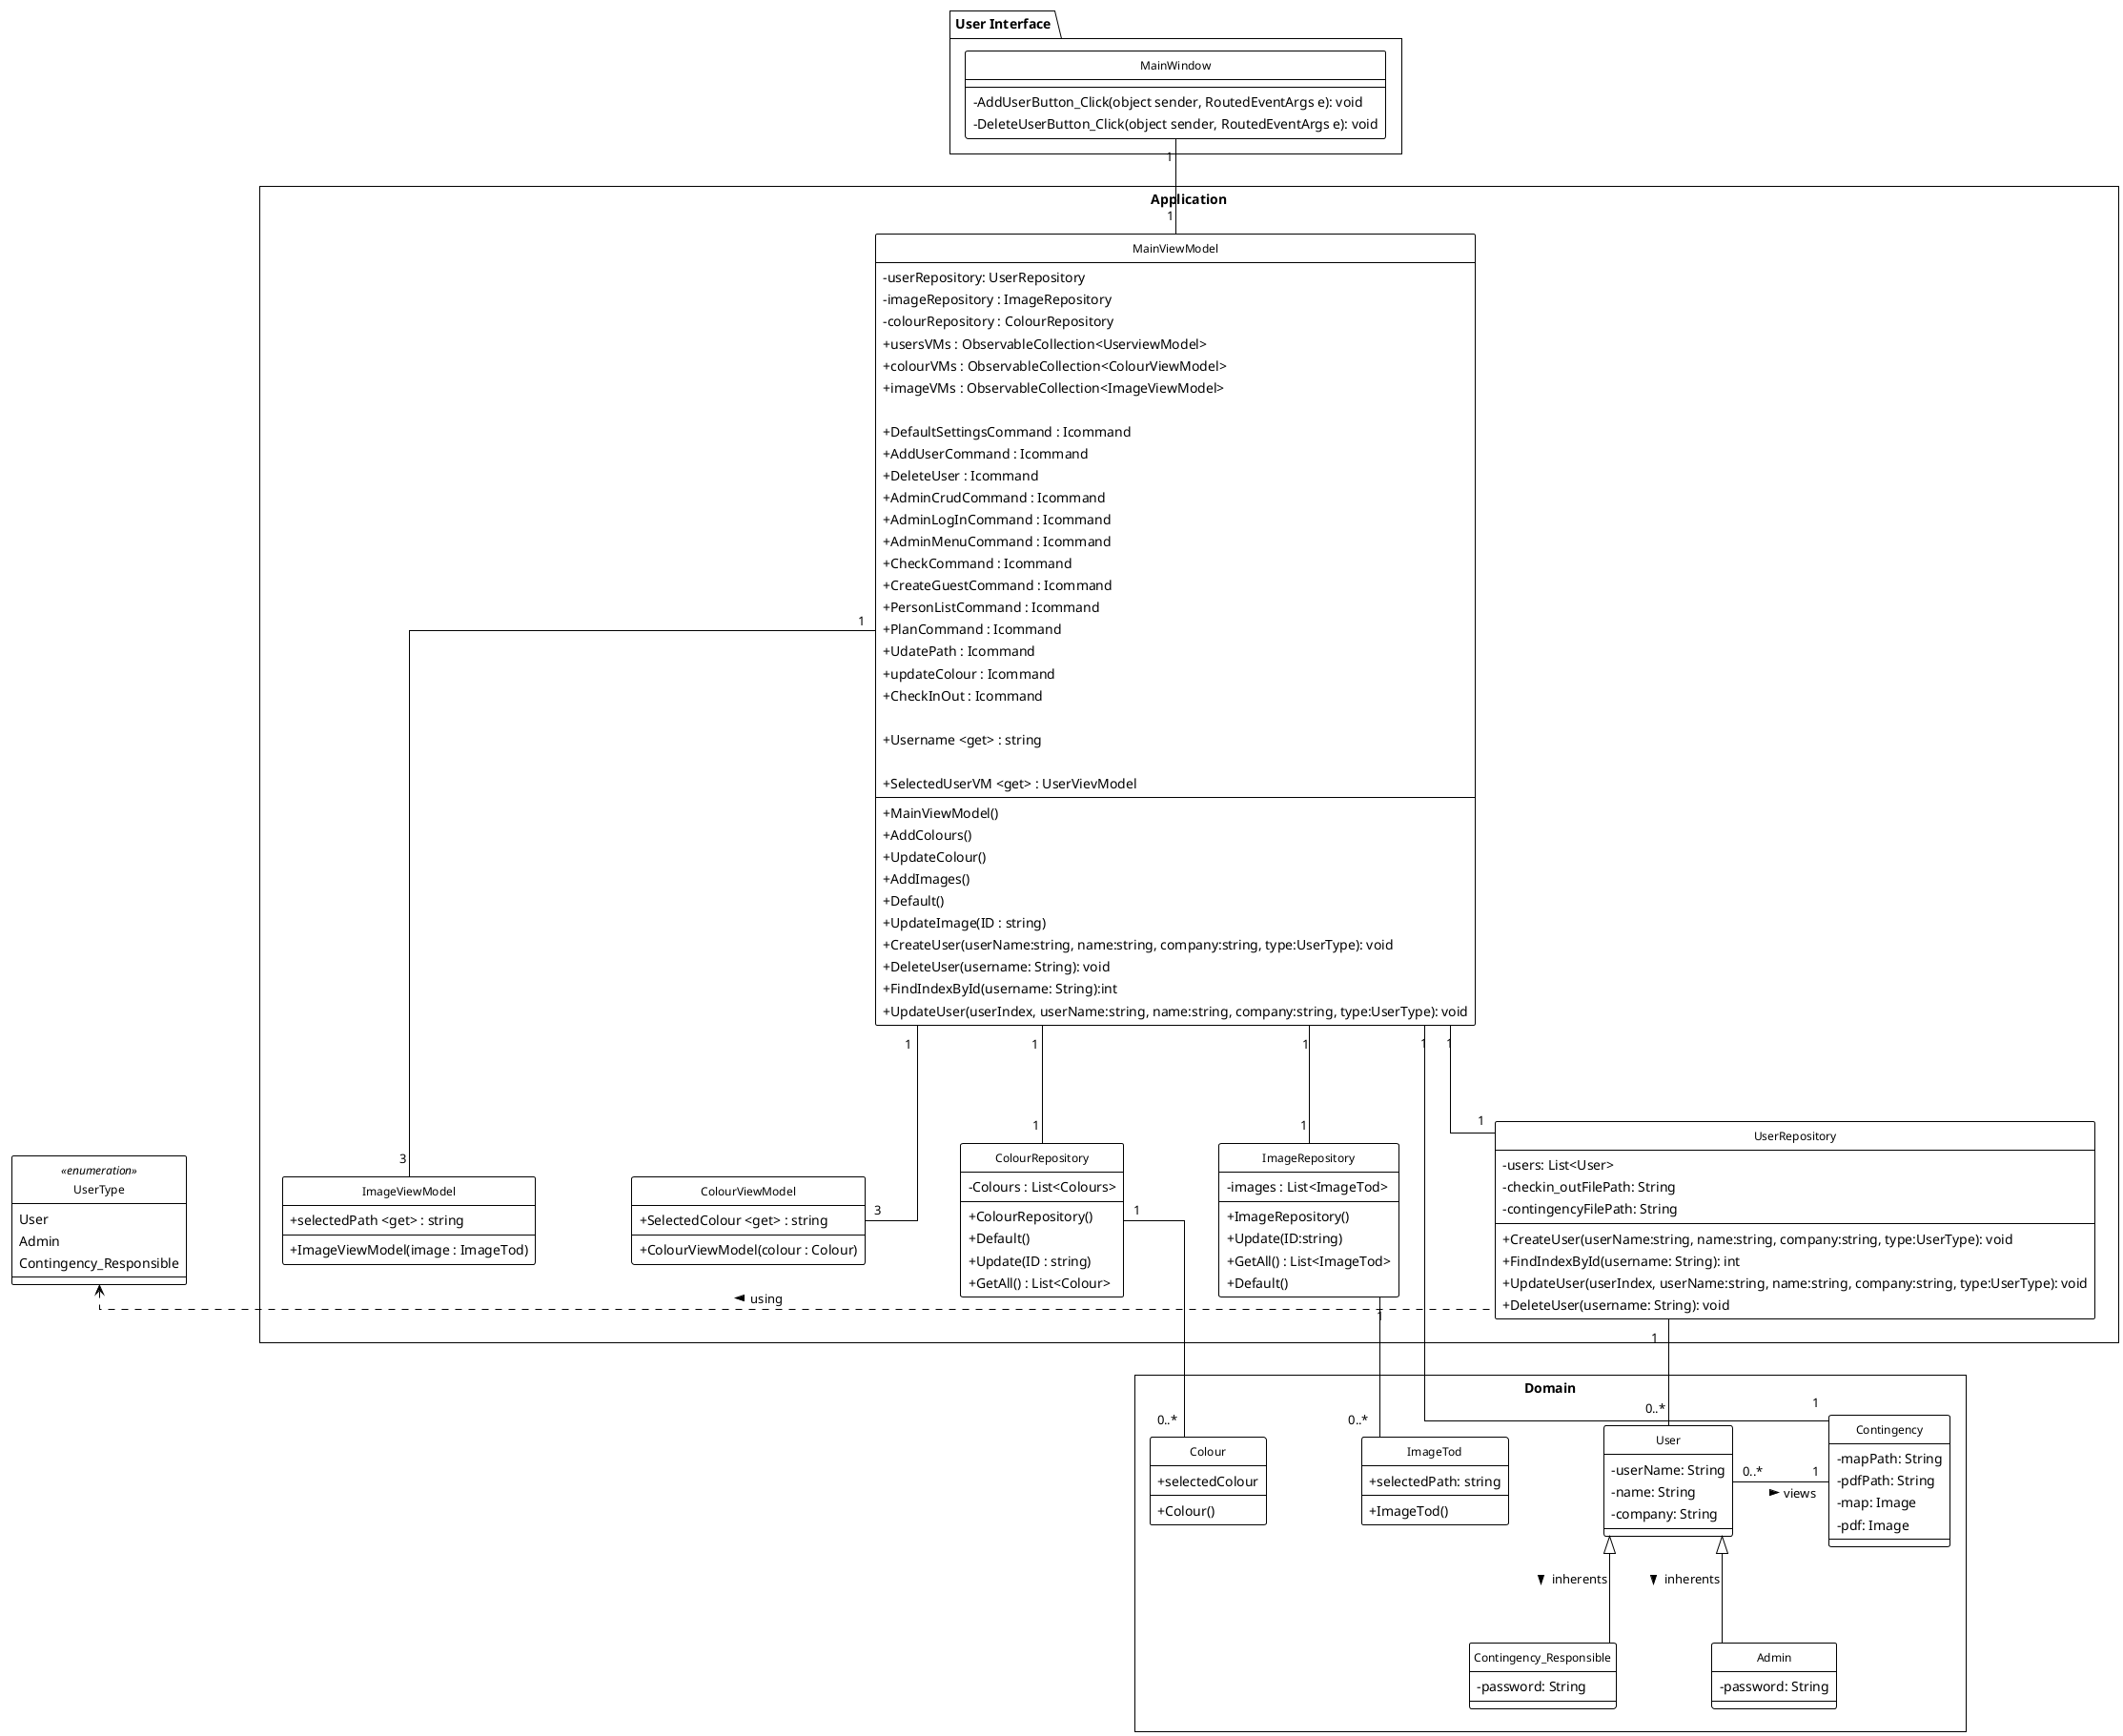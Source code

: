 @startuml
!theme plain
skinparam classAttributeIconSize 0
skinparam style strictuml
skinparam linetype ortho
skinparam nodesep 100
skinparam ranksep 100
skinparam padding 2

' Custom styling
skinparam class {
    BackgroundColor White
    BorderColor Black
    ArrowColor Black
    FontName Arial
    FontSize 12
}
skinparam package {
    BackgroundColor White
    BorderColor Black
    FontName Arial
    FontSize 14
}

class UserType <<enumeration>>{
    User
    Admin
    Contingency_Responsible
}
    


' User Interface Layer
package "User Interface" {
    class MainWindow {
        - AddUserButton_Click(object sender, RoutedEventArgs e): void
        - DeleteUserButton_Click(object sender, RoutedEventArgs e): void
    }
}

' Application Layer
package "Application" <<Rectangle>> {
    together {

        class MainViewModel {
            - userRepository: UserRepository
            - imageRepository : ImageRepository
            - colourRepository : ColourRepository
            + usersVMs : ObservableCollection<UserviewModel>
            + colourVMs : ObservableCollection<ColourViewModel>
            + imageVMs : ObservableCollection<ImageViewModel>
           
            + DefaultSettingsCommand : Icommand
            + AddUserCommand : Icommand
            + DeleteUser : Icommand
            + AdminCrudCommand : Icommand
            + AdminLogInCommand : Icommand
            + AdminMenuCommand : Icommand
            + CheckCommand : Icommand
            + CreateGuestCommand : Icommand
            + PersonListCommand : Icommand
            + PlanCommand : Icommand
            + UdatePath : Icommand
            + updateColour : Icommand
            + CheckInOut : Icommand

            + Username <get> : string

            + SelectedUserVM <get> : UserVievModel

           
           
            + MainViewModel() 
            + AddColours() 
            + UpdateColour() 
            + AddImages() 
            + Default()
            + UpdateImage(ID : string)
            + CreateUser(userName:string, name:string, company:string, type:UserType): void
            + DeleteUser(username: String): void
            + FindIndexById(username: String):int
            + UpdateUser(userIndex, userName:string, name:string, company:string, type:UserType): void
            
            
        }


    }

    together {
       
        class UserRepository {
            - users: List<User>
            - checkin_outFilePath: String
            - contingencyFilePath: String

            + CreateUser(userName:string, name:string, company:string, type:UserType): void
            + FindIndexById(username: String): int
            + UpdateUser(userIndex, userName:string, name:string, company:string, type:UserType): void
            + DeleteUser(username: String): void
        }
        class ImageRepository{
        - images : List<ImageTod>

        +ImageRepository()
        +Update(ID:string)
        +GetAll() : List<ImageTod>
        +Default()

        }
        class ColourRepository{
           
            - Colours : List<Colours>

            + ColourRepository()
            + Default()
            + Update(ID : string)
            + GetAll() : List<Colour>
        }
        class ColourViewModel{
        + SelectedColour <get> : string
        
        + ColourViewModel(colour : Colour) 
        }
        class ImageViewModel{
        + selectedPath <get> : string
        
        +ImageViewModel(image : ImageTod)

        }
    }
}

' Domain Layer
package "Domain" <<Rectangle>> {
    together {
        class User {
            - userName: String
            - name: String
            - company: String
        }
       
        class Admin {
            - password: String
        } 
       
        class Contingency_Responsible {
            - password: String
        }
    }
   
    class Contingency {
        - mapPath: String
        - pdfPath: String
        - map: Image
        - pdf: Image
    }
    class ImageTod{
        +selectedPath: string

        + ImageTod()
    }
    class Colour{
        +selectedColour

        +Colour()
    }

}

' UI to Contoller
MainWindow "1" -down- "1" MainViewModel

' MainViewModel to x
MainViewModel "1" -down- "1" UserRepository
MainViewModel "1" -down- "1" Contingency
MainViewModel "1" -down- "1" ColourRepository
MainViewModel "1" -down- "1" ImageRepository
MainViewModel "1" -down- "3" ImageViewModel
MainViewModel "1" -down- "3" ColourViewModel


' Repository to Domain
UserRepository "1" -down- "0..*" User
ColourRepository "1" -down- "0..*"Colour
ImageRepository "1" -down- "0..*"ImageTod

' Inheritance
Admin -up-|> User : inherents <
Contingency_Responsible -up-|> User : inherents <

' Domain Relations
User "0..*" -right- "1" Contingency : views >


'enum
UserRepository .left.> UserType : using >
@enduml